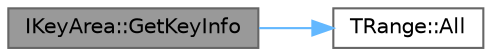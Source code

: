 digraph "IKeyArea::GetKeyInfo"
{
 // INTERACTIVE_SVG=YES
 // LATEX_PDF_SIZE
  bgcolor="transparent";
  edge [fontname=Helvetica,fontsize=10,labelfontname=Helvetica,labelfontsize=10];
  node [fontname=Helvetica,fontsize=10,shape=box,height=0.2,width=0.4];
  rankdir="LR";
  Node1 [id="Node000001",label="IKeyArea::GetKeyInfo",height=0.2,width=0.4,color="gray40", fillcolor="grey60", style="filled", fontcolor="black",tooltip="Populate the specified handle and/or time arrays with information pertaining to keys that exist withi..."];
  Node1 -> Node2 [id="edge1_Node000001_Node000002",color="steelblue1",style="solid",tooltip=" "];
  Node2 [id="Node000002",label="TRange::All",height=0.2,width=0.4,color="grey40", fillcolor="white", style="filled",URL="$d0/d01/classTRange.html#a72677df82d232fa3972772643c563c04",tooltip="Create an unbounded (open) range that contains all elements of the domain."];
}
